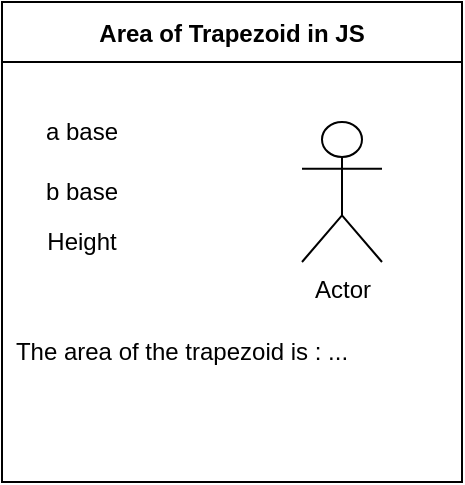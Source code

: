 <mxfile>
    <diagram id="HpeXj_pHD7yQPLH2CYVI" name="Page-1">
        <mxGraphModel dx="598" dy="601" grid="1" gridSize="10" guides="1" tooltips="1" connect="1" arrows="1" fold="1" page="1" pageScale="1" pageWidth="850" pageHeight="1100" math="0" shadow="0">
            <root>
                <mxCell id="0"/>
                <mxCell id="1" parent="0"/>
                <mxCell id="2" value="Area of Trapezoid in JS" style="swimlane;startSize=30;" vertex="1" parent="1">
                    <mxGeometry x="210" y="210" width="230" height="240" as="geometry"/>
                </mxCell>
                <mxCell id="3" value="a base" style="text;html=1;strokeColor=none;fillColor=none;align=center;verticalAlign=middle;whiteSpace=wrap;rounded=0;" vertex="1" parent="2">
                    <mxGeometry x="10" y="50" width="60" height="30" as="geometry"/>
                </mxCell>
                <mxCell id="4" value="b base" style="text;html=1;strokeColor=none;fillColor=none;align=center;verticalAlign=middle;whiteSpace=wrap;rounded=0;" vertex="1" parent="2">
                    <mxGeometry x="10" y="80" width="60" height="30" as="geometry"/>
                </mxCell>
                <mxCell id="5" value="Height" style="text;html=1;strokeColor=none;fillColor=none;align=center;verticalAlign=middle;whiteSpace=wrap;rounded=0;" vertex="1" parent="2">
                    <mxGeometry x="10" y="105" width="60" height="30" as="geometry"/>
                </mxCell>
                <mxCell id="6" value="Actor" style="shape=umlActor;verticalLabelPosition=bottom;verticalAlign=top;html=1;outlineConnect=0;" vertex="1" parent="2">
                    <mxGeometry x="150" y="60" width="40" height="70" as="geometry"/>
                </mxCell>
                <mxCell id="7" value="The area of the trapezoid is : ..." style="text;html=1;strokeColor=none;fillColor=none;align=center;verticalAlign=middle;whiteSpace=wrap;rounded=0;" vertex="1" parent="2">
                    <mxGeometry y="160" width="180" height="30" as="geometry"/>
                </mxCell>
            </root>
        </mxGraphModel>
    </diagram>
</mxfile>